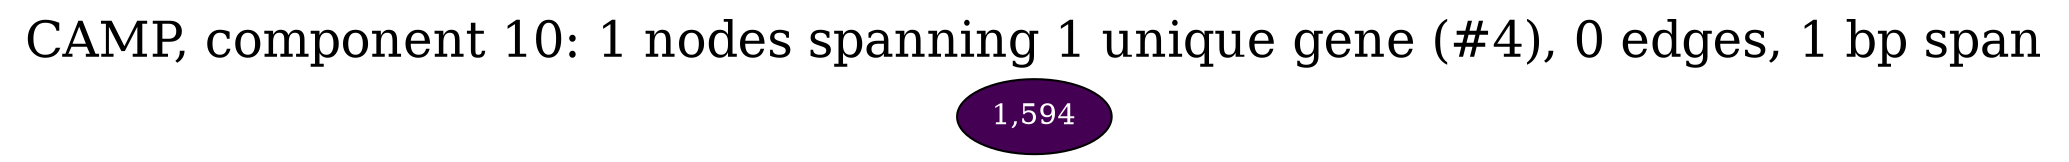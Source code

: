 graph CAMP_cc10 {
	overlap="prism50";
	outputorder="edgesfirst";
	node [style="filled"];
	label="CAMP, component 10: 1 nodes spanning 1 unique gene (#4), 0 edges, 1 bp span";
	labelloc="t";
	fontsize=24;
	"1,594" [fillcolor="#440154", fontcolor="#ffffff"];
}